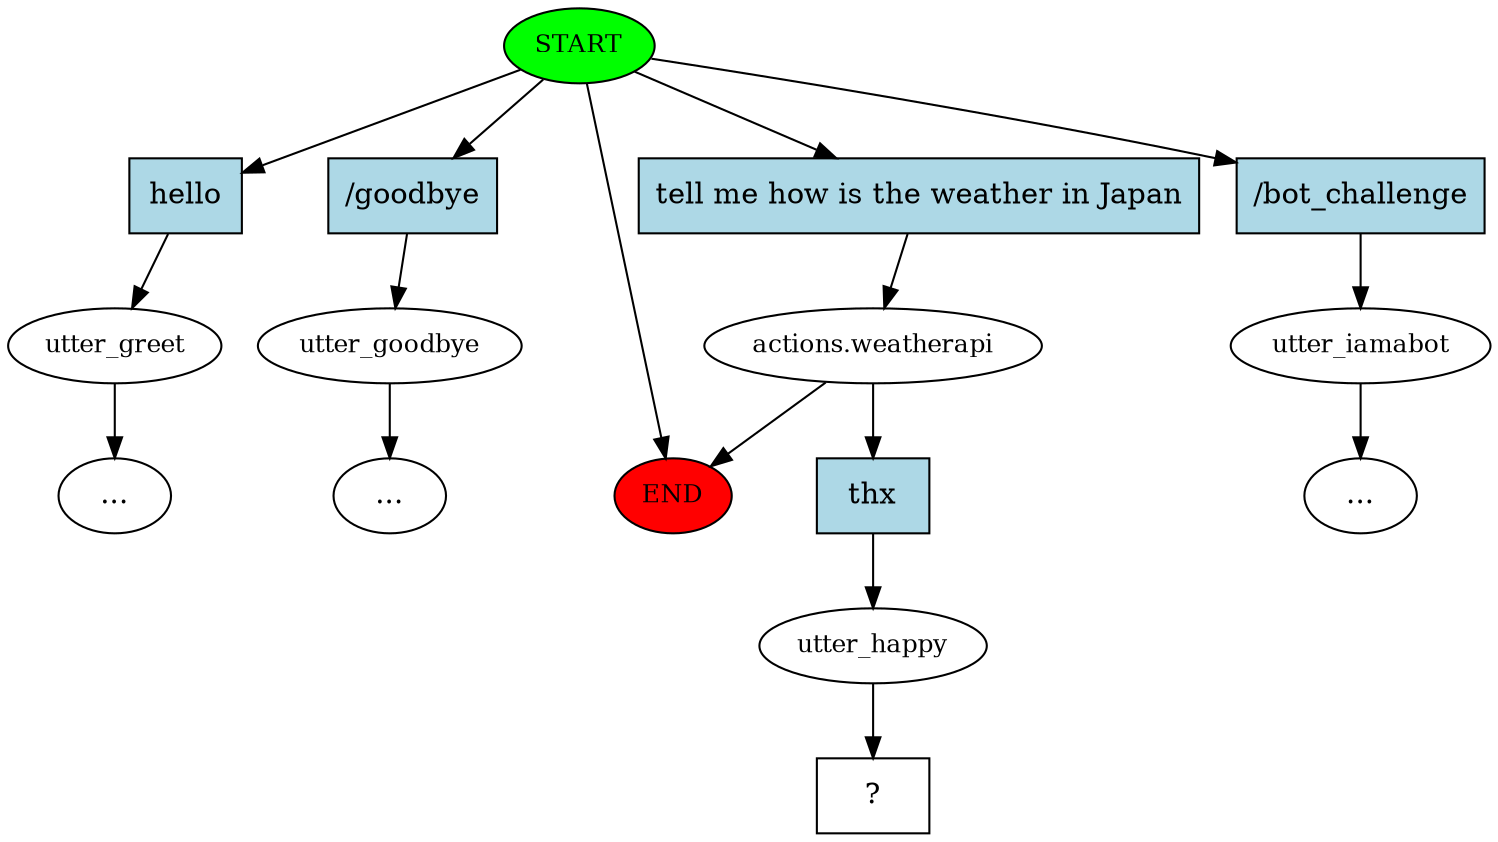 digraph  {
0 [class="start active", fillcolor=green, fontsize=12, label=START, style=filled];
"-1" [class=end, fillcolor=red, fontsize=12, label=END, style=filled];
1 [class="", fontsize=12, label=utter_greet];
4 [class="", fontsize=12, label=utter_goodbye];
"-6" [class=ellipsis, label="..."];
5 [class="", fontsize=12, label=utter_iamabot];
"-7" [class=ellipsis, label="..."];
6 [class=active, fontsize=12, label="actions.weatherapi"];
"-8" [class=ellipsis, label="..."];
9 [class=active, fontsize=12, label=utter_happy];
10 [class="intent dashed active", label="  ?  ", shape=rect];
11 [class=intent, fillcolor=lightblue, label=hello, shape=rect, style=filled];
12 [class=intent, fillcolor=lightblue, label="/goodbye", shape=rect, style=filled];
13 [class=intent, fillcolor=lightblue, label="/bot_challenge", shape=rect, style=filled];
14 [class="intent active", fillcolor=lightblue, label="tell me how is the weather in Japan", shape=rect, style=filled];
15 [class="intent active", fillcolor=lightblue, label=thx, shape=rect, style=filled];
0 -> "-1"  [class="", key=NONE, label=""];
0 -> 11  [class="", key=0];
0 -> 12  [class="", key=0];
0 -> 13  [class="", key=0];
0 -> 14  [class=active, key=0];
1 -> "-8"  [class="", key=NONE, label=""];
4 -> "-6"  [class="", key=NONE, label=""];
5 -> "-7"  [class="", key=NONE, label=""];
6 -> "-1"  [class="", key=NONE, label=""];
6 -> 15  [class=active, key=0];
9 -> 10  [class=active, key=NONE, label=""];
11 -> 1  [class="", key=0];
12 -> 4  [class="", key=0];
13 -> 5  [class="", key=0];
14 -> 6  [class=active, key=0];
15 -> 9  [class=active, key=0];
}
